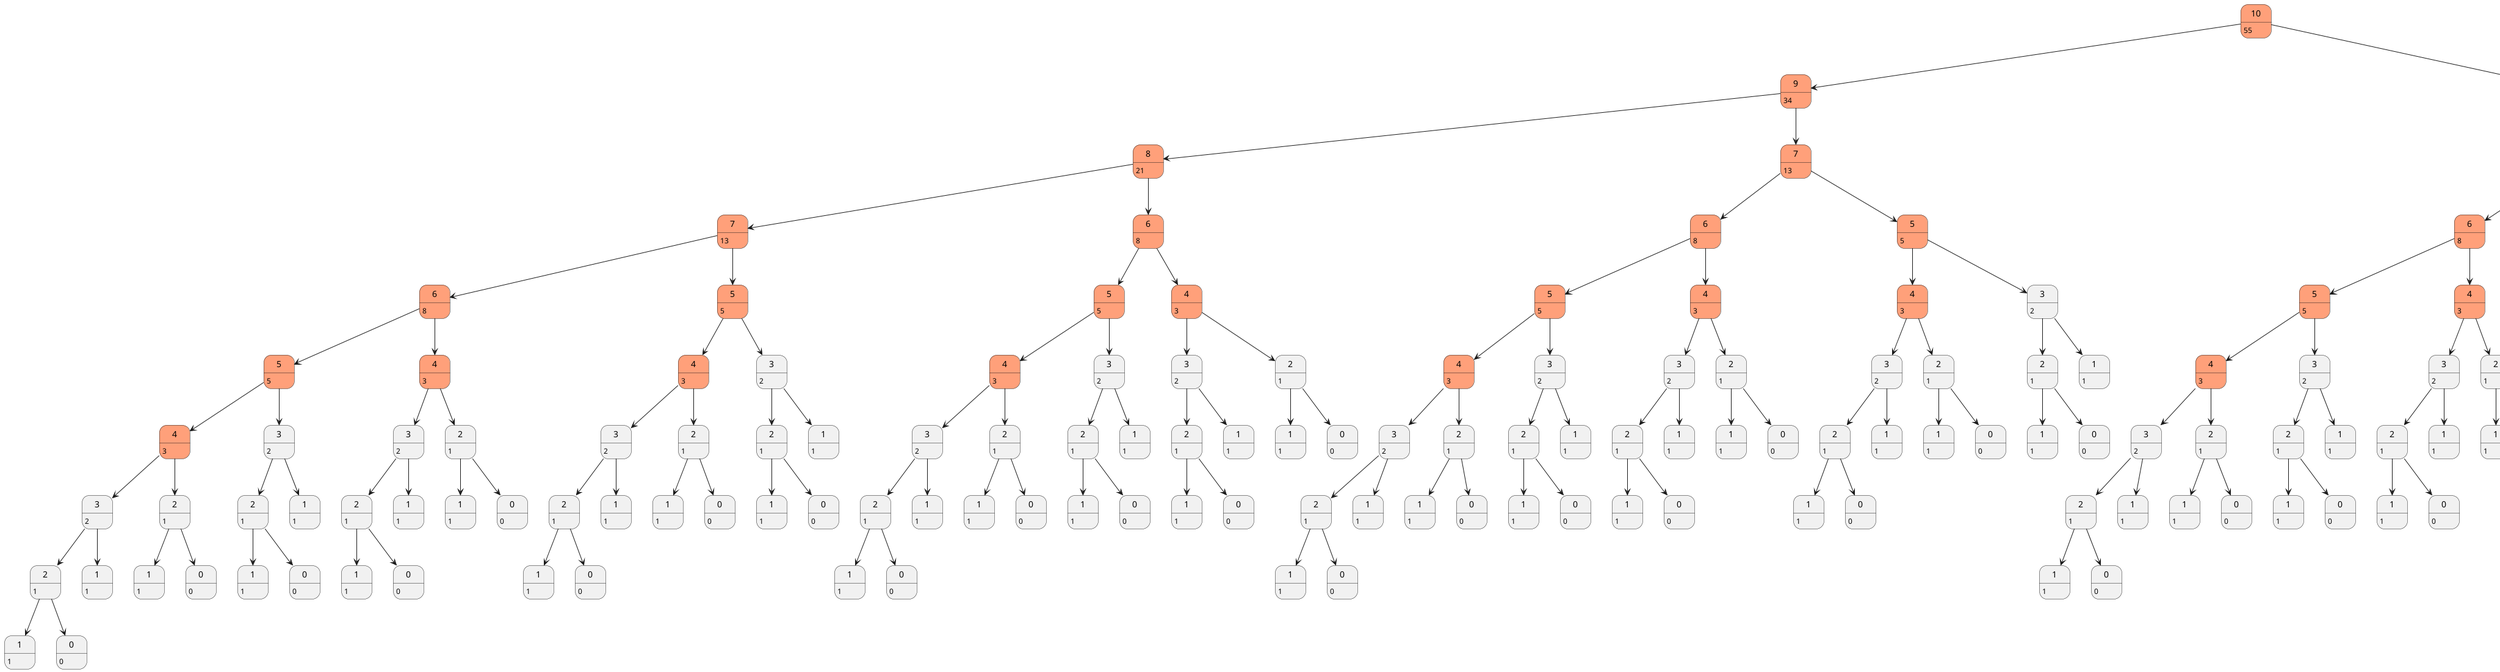 @startuml

!procedure $create_state($name, $instance_name, $value)
    !if $name >= 4
        !$color = "#LightSalmon"
    !else
        !$color = ""
    !endif

    state "$name" as $instance_name $color
    $instance_name : $value
!endprocedure

!procedure $connect_states($instance1_name, $instance2_name)
    $instance1_name -down-> $instance2_name
!endprocedure

!function $fibonacci($n, $index = 0)
    !if $n == 0
        !$fibonacci_n = 0
    !elseif $n == 1
        !$fibonacci_n = 1
    !else
        !$fibonacci_n_minus_1 = $fibonacci($n - 1, $index * 2 + 1)
        !$fibonacci_n_minus_2 = $fibonacci($n - 2, $index * 2 + 2)
        !$fibonacci_n = $fibonacci_n_minus_1 + $fibonacci_n_minus_2
    !endif

    $create_state($n, $index, $fibonacci_n)

    !if $n >= 2
        $connect_states($index, $index * 2 + 1)
        $connect_states($index, $index * 2 + 2)
    !endif

    !return $fibonacci_n
!endfunction

!$ignore = $fibonacci(10)

@enduml